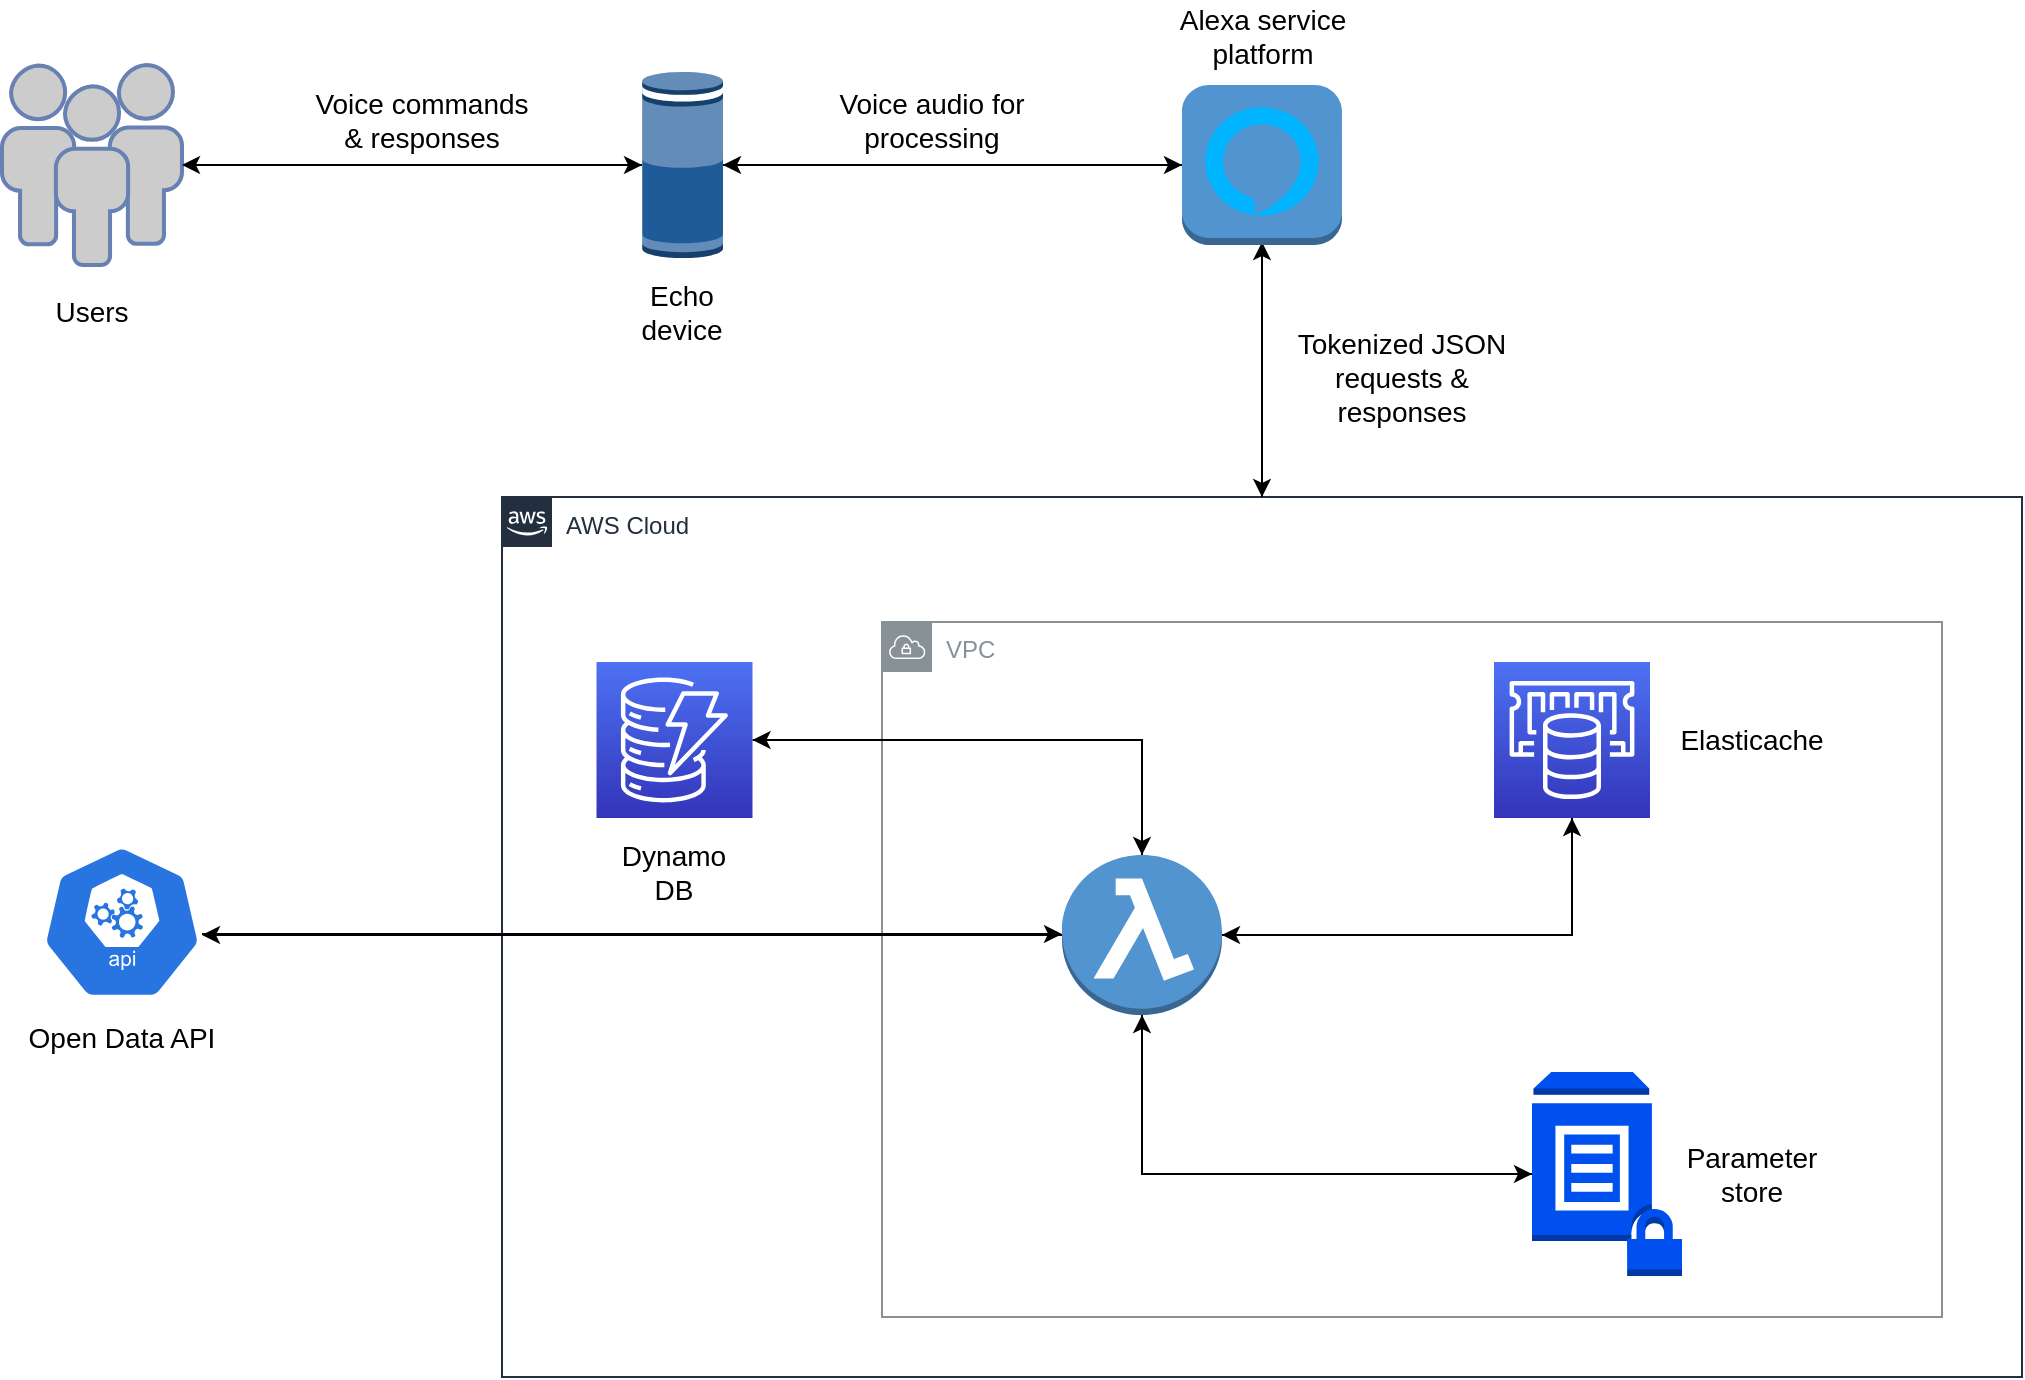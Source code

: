 <mxfile version="13.0.3" type="device"><diagram id="Ht1M8jgEwFfnCIfOTk4-" name="Page-1"><mxGraphModel dx="786" dy="1353" grid="1" gridSize="10" guides="1" tooltips="1" connect="1" arrows="1" fold="1" page="1" pageScale="1" pageWidth="1169" pageHeight="827" math="0" shadow="0"><root><mxCell id="0"/><mxCell id="1" parent="0"/><mxCell id="UEzPUAAOIrF-is8g5C7q-175" value="AWS Cloud" style="points=[[0,0],[0.25,0],[0.5,0],[0.75,0],[1,0],[1,0.25],[1,0.5],[1,0.75],[1,1],[0.75,1],[0.5,1],[0.25,1],[0,1],[0,0.75],[0,0.5],[0,0.25]];outlineConnect=0;gradientColor=none;html=1;whiteSpace=wrap;fontSize=12;fontStyle=0;shape=mxgraph.aws4.group;grIcon=mxgraph.aws4.group_aws_cloud_alt;strokeColor=#232F3E;fillColor=none;verticalAlign=top;align=left;spacingLeft=30;fontColor=#232F3E;dashed=0;labelBackgroundColor=#ffffff;" parent="1" vertex="1"><mxGeometry x="370" y="-562.5" width="760" height="440" as="geometry"/></mxCell><mxCell id="4x_8_StxH_MxnVMoQbRI-41" value="VPC" style="outlineConnect=0;gradientColor=none;html=1;whiteSpace=wrap;fontSize=12;fontStyle=0;shape=mxgraph.aws4.group;grIcon=mxgraph.aws4.group_vpc;strokeColor=#879196;fillColor=none;verticalAlign=top;align=left;spacingLeft=30;fontColor=#879196;dashed=0;" vertex="1" parent="1"><mxGeometry x="560" y="-500" width="530" height="347.5" as="geometry"/></mxCell><mxCell id="4x_8_StxH_MxnVMoQbRI-28" style="edgeStyle=orthogonalEdgeStyle;rounded=0;orthogonalLoop=1;jettySize=auto;html=1;" edge="1" parent="1" source="UEzPUAAOIrF-is8g5C7q-175"><mxGeometry relative="1" as="geometry"><mxPoint x="750" y="-690" as="targetPoint"/></mxGeometry></mxCell><mxCell id="4x_8_StxH_MxnVMoQbRI-22" style="edgeStyle=orthogonalEdgeStyle;rounded=0;orthogonalLoop=1;jettySize=auto;html=1;entryX=0;entryY=0.5;entryDx=0;entryDy=0;entryPerimeter=0;" edge="1" parent="1" source="4x_8_StxH_MxnVMoQbRI-4" target="4x_8_StxH_MxnVMoQbRI-5"><mxGeometry relative="1" as="geometry"/></mxCell><mxCell id="4x_8_StxH_MxnVMoQbRI-4" value="" style="fontColor=#0066CC;verticalAlign=top;verticalLabelPosition=bottom;labelPosition=center;align=center;html=1;outlineConnect=0;fillColor=#CCCCCC;strokeColor=#6881B3;gradientColor=none;gradientDirection=north;strokeWidth=2;shape=mxgraph.networks.users;" vertex="1" parent="1"><mxGeometry x="120" y="-778.5" width="90" height="100" as="geometry"/></mxCell><mxCell id="4x_8_StxH_MxnVMoQbRI-23" style="edgeStyle=orthogonalEdgeStyle;rounded=0;orthogonalLoop=1;jettySize=auto;html=1;entryX=1;entryY=0.5;entryDx=0;entryDy=0;entryPerimeter=0;" edge="1" parent="1" source="4x_8_StxH_MxnVMoQbRI-5" target="4x_8_StxH_MxnVMoQbRI-4"><mxGeometry relative="1" as="geometry"/></mxCell><mxCell id="4x_8_StxH_MxnVMoQbRI-25" style="edgeStyle=orthogonalEdgeStyle;rounded=0;orthogonalLoop=1;jettySize=auto;html=1;" edge="1" parent="1" source="4x_8_StxH_MxnVMoQbRI-5" target="4x_8_StxH_MxnVMoQbRI-17"><mxGeometry relative="1" as="geometry"/></mxCell><mxCell id="4x_8_StxH_MxnVMoQbRI-5" value="" style="outlineConnect=0;dashed=0;verticalLabelPosition=bottom;verticalAlign=top;align=center;html=1;shape=mxgraph.aws3.echo;fillColor=#205B99;gradientColor=none;" vertex="1" parent="1"><mxGeometry x="440" y="-775" width="40.5" height="93" as="geometry"/></mxCell><mxCell id="4x_8_StxH_MxnVMoQbRI-26" style="edgeStyle=orthogonalEdgeStyle;rounded=0;orthogonalLoop=1;jettySize=auto;html=1;" edge="1" parent="1" source="4x_8_StxH_MxnVMoQbRI-17" target="4x_8_StxH_MxnVMoQbRI-5"><mxGeometry relative="1" as="geometry"/></mxCell><mxCell id="4x_8_StxH_MxnVMoQbRI-27" style="edgeStyle=orthogonalEdgeStyle;rounded=0;orthogonalLoop=1;jettySize=auto;html=1;" edge="1" parent="1" source="4x_8_StxH_MxnVMoQbRI-17" target="UEzPUAAOIrF-is8g5C7q-175"><mxGeometry relative="1" as="geometry"/></mxCell><mxCell id="4x_8_StxH_MxnVMoQbRI-17" value="" style="outlineConnect=0;dashed=0;verticalLabelPosition=bottom;verticalAlign=top;align=center;html=1;shape=mxgraph.aws3.alexa_voice_service;fillColor=#5294CF;gradientColor=none;" vertex="1" parent="1"><mxGeometry x="710" y="-768.5" width="80" height="80" as="geometry"/></mxCell><mxCell id="4x_8_StxH_MxnVMoQbRI-29" value="&lt;font style=&quot;font-size: 14px&quot;&gt;Alexa service platform&lt;/font&gt;" style="text;html=1;strokeColor=none;fillColor=none;align=center;verticalAlign=middle;whiteSpace=wrap;rounded=0;" vertex="1" parent="1"><mxGeometry x="702.5" y="-808.5" width="95" height="30" as="geometry"/></mxCell><mxCell id="4x_8_StxH_MxnVMoQbRI-30" value="&lt;span style=&quot;font-size: 14px&quot;&gt;Echo device&lt;/span&gt;" style="text;html=1;strokeColor=none;fillColor=none;align=center;verticalAlign=middle;whiteSpace=wrap;rounded=0;" vertex="1" parent="1"><mxGeometry x="425.25" y="-670" width="70" height="30" as="geometry"/></mxCell><mxCell id="4x_8_StxH_MxnVMoQbRI-31" value="&lt;font style=&quot;font-size: 14px&quot;&gt;Users&lt;/font&gt;" style="text;html=1;strokeColor=none;fillColor=none;align=center;verticalAlign=middle;whiteSpace=wrap;rounded=0;" vertex="1" parent="1"><mxGeometry x="130" y="-670" width="70" height="30" as="geometry"/></mxCell><mxCell id="4x_8_StxH_MxnVMoQbRI-32" value="&lt;span style=&quot;font-size: 14px&quot;&gt;Voice commands &amp;amp; responses&lt;/span&gt;" style="text;html=1;strokeColor=none;fillColor=none;align=center;verticalAlign=middle;whiteSpace=wrap;rounded=0;" vertex="1" parent="1"><mxGeometry x="270" y="-768.5" width="120" height="35" as="geometry"/></mxCell><mxCell id="4x_8_StxH_MxnVMoQbRI-33" value="&lt;span style=&quot;font-size: 14px&quot;&gt;Voice audio for processing&lt;/span&gt;" style="text;html=1;strokeColor=none;fillColor=none;align=center;verticalAlign=middle;whiteSpace=wrap;rounded=0;" vertex="1" parent="1"><mxGeometry x="525" y="-768.5" width="120" height="35" as="geometry"/></mxCell><mxCell id="4x_8_StxH_MxnVMoQbRI-34" value="&lt;span style=&quot;font-size: 14px&quot;&gt;Tokenized JSON requests &amp;amp; responses&lt;/span&gt;" style="text;html=1;strokeColor=none;fillColor=none;align=center;verticalAlign=middle;whiteSpace=wrap;rounded=0;" vertex="1" parent="1"><mxGeometry x="760" y="-640" width="120" height="35" as="geometry"/></mxCell><mxCell id="4x_8_StxH_MxnVMoQbRI-78" style="edgeStyle=orthogonalEdgeStyle;jumpStyle=none;orthogonalLoop=1;jettySize=auto;html=1;rounded=0;" edge="1" parent="1" source="4x_8_StxH_MxnVMoQbRI-35" target="4x_8_StxH_MxnVMoQbRI-40"><mxGeometry relative="1" as="geometry"><Array as="points"><mxPoint x="330" y="-344"/><mxPoint x="330" y="-344"/></Array></mxGeometry></mxCell><mxCell id="4x_8_StxH_MxnVMoQbRI-35" value="" style="html=1;dashed=0;whitespace=wrap;fillColor=#2875E2;strokeColor=#ffffff;points=[[0.005,0.63,0],[0.1,0.2,0],[0.9,0.2,0],[0.5,0,0],[0.995,0.63,0],[0.72,0.99,0],[0.5,1,0],[0.28,0.99,0]];shape=mxgraph.kubernetes.icon;prIcon=api" vertex="1" parent="1"><mxGeometry x="140" y="-390" width="80" height="80" as="geometry"/></mxCell><mxCell id="4x_8_StxH_MxnVMoQbRI-39" value="&lt;span style=&quot;font-size: 14px&quot;&gt;Open Data API&lt;/span&gt;" style="text;html=1;strokeColor=none;fillColor=none;align=center;verticalAlign=middle;whiteSpace=wrap;rounded=0;" vertex="1" parent="1"><mxGeometry x="120" y="-310" width="120" height="35" as="geometry"/></mxCell><mxCell id="4x_8_StxH_MxnVMoQbRI-51" style="edgeStyle=orthogonalEdgeStyle;rounded=0;orthogonalLoop=1;jettySize=auto;html=1;" edge="1" parent="1" source="4x_8_StxH_MxnVMoQbRI-40" target="4x_8_StxH_MxnVMoQbRI-44"><mxGeometry relative="1" as="geometry"><Array as="points"><mxPoint x="905" y="-343"/></Array></mxGeometry></mxCell><mxCell id="4x_8_StxH_MxnVMoQbRI-55" style="edgeStyle=orthogonalEdgeStyle;rounded=0;orthogonalLoop=1;jettySize=auto;html=1;" edge="1" parent="1" source="4x_8_StxH_MxnVMoQbRI-40"><mxGeometry relative="1" as="geometry"><mxPoint x="220" y="-343.5" as="targetPoint"/></mxGeometry></mxCell><mxCell id="4x_8_StxH_MxnVMoQbRI-61" style="edgeStyle=orthogonalEdgeStyle;rounded=0;orthogonalLoop=1;jettySize=auto;html=1;entryX=0;entryY=0.5;entryDx=0;entryDy=0;entryPerimeter=0;" edge="1" parent="1" source="4x_8_StxH_MxnVMoQbRI-40" target="4x_8_StxH_MxnVMoQbRI-47"><mxGeometry relative="1" as="geometry"><Array as="points"><mxPoint x="690" y="-224"/></Array></mxGeometry></mxCell><mxCell id="4x_8_StxH_MxnVMoQbRI-65" style="edgeStyle=orthogonalEdgeStyle;rounded=0;orthogonalLoop=1;jettySize=auto;html=1;" edge="1" parent="1" source="4x_8_StxH_MxnVMoQbRI-40" target="4x_8_StxH_MxnVMoQbRI-45"><mxGeometry relative="1" as="geometry"><Array as="points"><mxPoint x="690" y="-441"/></Array></mxGeometry></mxCell><mxCell id="4x_8_StxH_MxnVMoQbRI-40" value="" style="outlineConnect=0;dashed=0;verticalLabelPosition=bottom;verticalAlign=top;align=center;html=1;shape=mxgraph.aws3.lambda_function;fillColor=#5294CF;gradientColor=none;" vertex="1" parent="1"><mxGeometry x="650" y="-383.5" width="80" height="80" as="geometry"/></mxCell><mxCell id="4x_8_StxH_MxnVMoQbRI-76" style="edgeStyle=orthogonalEdgeStyle;rounded=0;orthogonalLoop=1;jettySize=auto;html=1;entryX=1;entryY=0.5;entryDx=0;entryDy=0;entryPerimeter=0;" edge="1" parent="1" source="4x_8_StxH_MxnVMoQbRI-44" target="4x_8_StxH_MxnVMoQbRI-40"><mxGeometry relative="1" as="geometry"><Array as="points"><mxPoint x="905" y="-343"/></Array></mxGeometry></mxCell><mxCell id="4x_8_StxH_MxnVMoQbRI-44" value="" style="outlineConnect=0;fontColor=#232F3E;gradientColor=#4D72F3;gradientDirection=north;fillColor=#3334B9;strokeColor=#ffffff;dashed=0;verticalLabelPosition=bottom;verticalAlign=top;align=center;html=1;fontSize=12;fontStyle=0;aspect=fixed;shape=mxgraph.aws4.resourceIcon;resIcon=mxgraph.aws4.elasticache;" vertex="1" parent="1"><mxGeometry x="866" y="-480" width="78" height="78" as="geometry"/></mxCell><mxCell id="4x_8_StxH_MxnVMoQbRI-66" style="edgeStyle=orthogonalEdgeStyle;rounded=0;orthogonalLoop=1;jettySize=auto;html=1;entryX=0.5;entryY=0;entryDx=0;entryDy=0;entryPerimeter=0;" edge="1" parent="1" source="4x_8_StxH_MxnVMoQbRI-45" target="4x_8_StxH_MxnVMoQbRI-40"><mxGeometry relative="1" as="geometry"/></mxCell><mxCell id="4x_8_StxH_MxnVMoQbRI-45" value="" style="outlineConnect=0;fontColor=#232F3E;gradientColor=#4D72F3;gradientDirection=north;fillColor=#3334B9;strokeColor=#ffffff;dashed=0;verticalLabelPosition=bottom;verticalAlign=top;align=center;html=1;fontSize=12;fontStyle=0;aspect=fixed;shape=mxgraph.aws4.resourceIcon;resIcon=mxgraph.aws4.dynamodb;" vertex="1" parent="1"><mxGeometry x="417.25" y="-480" width="78" height="78" as="geometry"/></mxCell><mxCell id="4x_8_StxH_MxnVMoQbRI-69" style="edgeStyle=orthogonalEdgeStyle;rounded=0;orthogonalLoop=1;jettySize=auto;html=1;entryX=0.5;entryY=1;entryDx=0;entryDy=0;entryPerimeter=0;" edge="1" parent="1" source="4x_8_StxH_MxnVMoQbRI-47" target="4x_8_StxH_MxnVMoQbRI-40"><mxGeometry relative="1" as="geometry"/></mxCell><mxCell id="4x_8_StxH_MxnVMoQbRI-47" value="" style="outlineConnect=0;dashed=0;verticalLabelPosition=bottom;verticalAlign=top;align=center;html=1;shape=mxgraph.aws3.parameter_store;fillColor=#0050ef;strokeColor=#001DBC;fontColor=#ffffff;" vertex="1" parent="1"><mxGeometry x="885" y="-275" width="75" height="102" as="geometry"/></mxCell><mxCell id="4x_8_StxH_MxnVMoQbRI-57" value="&lt;span style=&quot;font-size: 14px&quot;&gt;Dynamo DB&lt;/span&gt;" style="text;html=1;strokeColor=none;fillColor=none;align=center;verticalAlign=middle;whiteSpace=wrap;rounded=0;" vertex="1" parent="1"><mxGeometry x="421.25" y="-390" width="70" height="30" as="geometry"/></mxCell><mxCell id="4x_8_StxH_MxnVMoQbRI-58" value="&lt;span style=&quot;font-size: 14px&quot;&gt;Elasticache&lt;/span&gt;" style="text;html=1;strokeColor=none;fillColor=none;align=center;verticalAlign=middle;whiteSpace=wrap;rounded=0;" vertex="1" parent="1"><mxGeometry x="960" y="-456" width="70" height="30" as="geometry"/></mxCell><mxCell id="4x_8_StxH_MxnVMoQbRI-59" value="&lt;span style=&quot;font-size: 14px&quot;&gt;Parameter store&lt;/span&gt;" style="text;html=1;strokeColor=none;fillColor=none;align=center;verticalAlign=middle;whiteSpace=wrap;rounded=0;" vertex="1" parent="1"><mxGeometry x="960" y="-239" width="70" height="30" as="geometry"/></mxCell></root></mxGraphModel></diagram></mxfile>